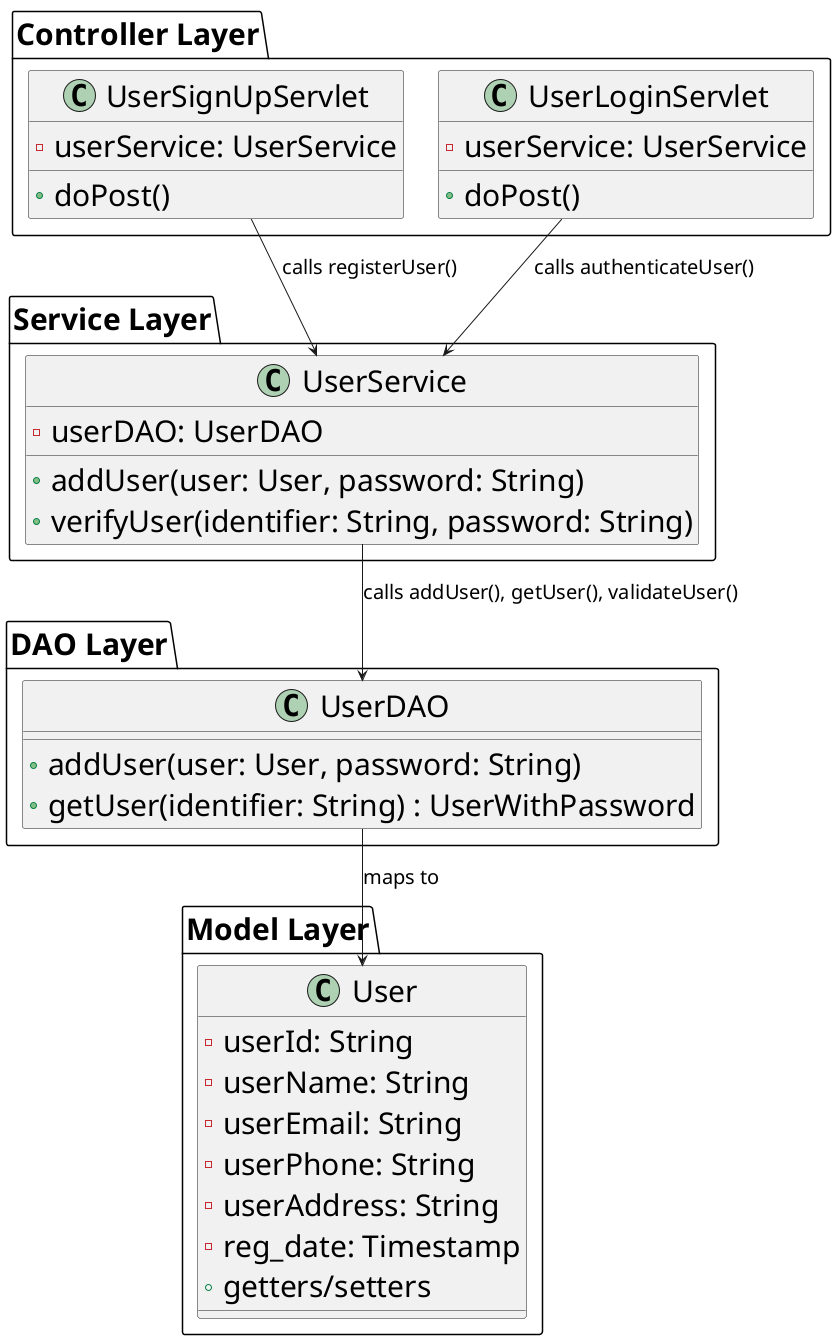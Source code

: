 @startuml
'---------------------------
' PlantUML - User Authentication & Login Flow
'---------------------------

skinparam defaultFontSize 30
skinparam ArrowFontSize 20

' ---------------------------
' Model Layer
' ---------------------------
package "Model Layer" {
    class User {
        - userId: String
        - userName: String
        - userEmail: String
        - userPhone: String
        - userAddress: String
        - reg_date: Timestamp
        + getters/setters
    }
}

' ---------------------------
' DAO Layer
' ---------------------------
package "DAO Layer" {
    class UserDAO {
        + addUser(user: User, password: String)
        + getUser(identifier: String) : UserWithPassword
    }
}

' ---------------------------
' Service Layer
' ---------------------------
package "Service Layer" {
    class UserService {
        - userDAO: UserDAO
        + addUser(user: User, password: String)
        + verifyUser(identifier: String, password: String)
    }
}

' ---------------------------
' Controller Layer
' ---------------------------
package "Controller Layer" {
    class UserSignUpServlet {
        - userService: UserService
        + doPost()
    }

    class UserLoginServlet {
        - userService: UserService
        + doPost()
    }
}

' ---------------------------
' Relationships showing actual program flow
' ---------------------------
UserSignUpServlet --> UserService : calls registerUser()
UserLoginServlet --> UserService : calls authenticateUser()
UserService --> UserDAO : calls addUser(), getUser(), validateUser()
UserDAO --> User : maps to

@enduml
